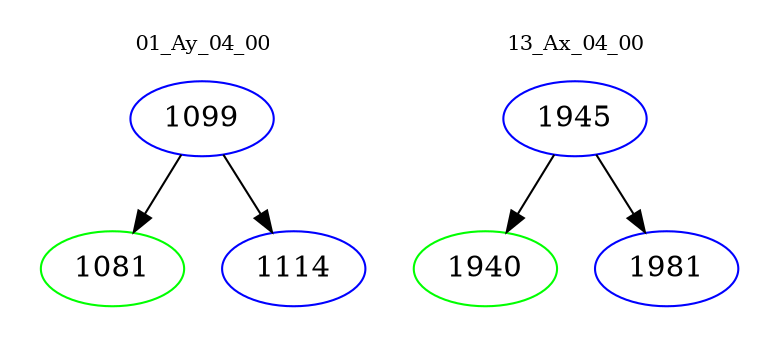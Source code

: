 digraph{
subgraph cluster_0 {
color = white
label = "01_Ay_04_00";
fontsize=10;
T0_1099 [label="1099", color="blue"]
T0_1099 -> T0_1081 [color="black"]
T0_1081 [label="1081", color="green"]
T0_1099 -> T0_1114 [color="black"]
T0_1114 [label="1114", color="blue"]
}
subgraph cluster_1 {
color = white
label = "13_Ax_04_00";
fontsize=10;
T1_1945 [label="1945", color="blue"]
T1_1945 -> T1_1940 [color="black"]
T1_1940 [label="1940", color="green"]
T1_1945 -> T1_1981 [color="black"]
T1_1981 [label="1981", color="blue"]
}
}
